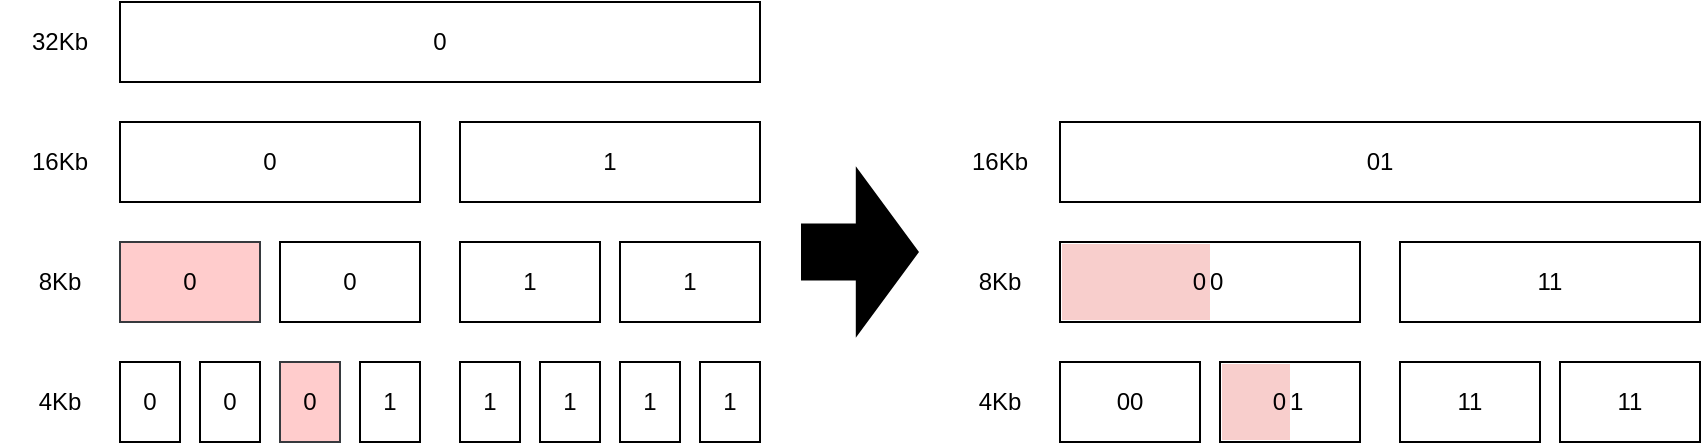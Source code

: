 <mxfile version="20.6.2" type="device"><diagram id="piX8YXHipWVPobK36yAV" name="Page-1"><mxGraphModel dx="1123" dy="661" grid="1" gridSize="10" guides="1" tooltips="1" connect="1" arrows="1" fold="1" page="1" pageScale="1" pageWidth="850" pageHeight="1100" math="0" shadow="0"><root><mxCell id="0"/><mxCell id="1" parent="0"/><mxCell id="vSCnTyhnhYTtzaDxIIhb-46" value="" style="shape=flexArrow;endArrow=classic;html=1;rounded=0;dashed=1;dashPattern=1 1;endWidth=56.4;endSize=10.2;width=28.4;fillColor=#000000;strokeColor=none;" parent="1" edge="1"><mxGeometry width="50" height="50" relative="1" as="geometry"><mxPoint x="540" y="150" as="sourcePoint"/><mxPoint x="600" y="150" as="targetPoint"/></mxGeometry></mxCell><mxCell id="IluRR9chPHxb5flww9RQ-20" value="0" style="rounded=0;whiteSpace=wrap;html=1;" vertex="1" parent="1"><mxGeometry x="200" y="25" width="320" height="40" as="geometry"/></mxCell><mxCell id="IluRR9chPHxb5flww9RQ-21" value="0" style="rounded=0;whiteSpace=wrap;html=1;fillColor=default;strokeColor=default;" vertex="1" parent="1"><mxGeometry x="200" y="85" width="150" height="40" as="geometry"/></mxCell><mxCell id="IluRR9chPHxb5flww9RQ-22" value="1" style="rounded=0;whiteSpace=wrap;html=1;" vertex="1" parent="1"><mxGeometry x="370" y="85" width="150" height="40" as="geometry"/></mxCell><mxCell id="IluRR9chPHxb5flww9RQ-23" value="0" style="rounded=0;whiteSpace=wrap;html=1;fillColor=#ffcccc;strokeColor=#36393d;" vertex="1" parent="1"><mxGeometry x="200" y="145" width="70" height="40" as="geometry"/></mxCell><mxCell id="IluRR9chPHxb5flww9RQ-24" value="0" style="rounded=0;whiteSpace=wrap;html=1;" vertex="1" parent="1"><mxGeometry x="280" y="145" width="70" height="40" as="geometry"/></mxCell><mxCell id="IluRR9chPHxb5flww9RQ-25" value="1" style="rounded=0;whiteSpace=wrap;html=1;fillColor=default;strokeColor=default;" vertex="1" parent="1"><mxGeometry x="370" y="145" width="70" height="40" as="geometry"/></mxCell><mxCell id="IluRR9chPHxb5flww9RQ-26" value="1" style="rounded=0;whiteSpace=wrap;html=1;" vertex="1" parent="1"><mxGeometry x="450" y="145" width="70" height="40" as="geometry"/></mxCell><mxCell id="IluRR9chPHxb5flww9RQ-27" value="8Kb" style="text;html=1;strokeColor=none;fillColor=none;align=center;verticalAlign=middle;whiteSpace=wrap;rounded=0;" vertex="1" parent="1"><mxGeometry x="140" y="150" width="60" height="30" as="geometry"/></mxCell><mxCell id="IluRR9chPHxb5flww9RQ-28" value="4Kb" style="text;html=1;strokeColor=none;fillColor=none;align=center;verticalAlign=middle;whiteSpace=wrap;rounded=0;" vertex="1" parent="1"><mxGeometry x="140" y="210" width="60" height="30" as="geometry"/></mxCell><mxCell id="IluRR9chPHxb5flww9RQ-29" value="16Kb" style="text;html=1;strokeColor=none;fillColor=none;align=center;verticalAlign=middle;whiteSpace=wrap;rounded=0;" vertex="1" parent="1"><mxGeometry x="140" y="90" width="60" height="30" as="geometry"/></mxCell><mxCell id="IluRR9chPHxb5flww9RQ-30" value="0" style="rounded=0;whiteSpace=wrap;html=1;" vertex="1" parent="1"><mxGeometry x="200" y="205" width="30" height="40" as="geometry"/></mxCell><mxCell id="IluRR9chPHxb5flww9RQ-31" value="0" style="rounded=0;whiteSpace=wrap;html=1;" vertex="1" parent="1"><mxGeometry x="240" y="205" width="30" height="40" as="geometry"/></mxCell><mxCell id="IluRR9chPHxb5flww9RQ-32" value="0" style="rounded=0;whiteSpace=wrap;html=1;fillColor=#ffcccc;strokeColor=#36393d;" vertex="1" parent="1"><mxGeometry x="280" y="205" width="30" height="40" as="geometry"/></mxCell><mxCell id="IluRR9chPHxb5flww9RQ-33" value="1" style="rounded=0;whiteSpace=wrap;html=1;" vertex="1" parent="1"><mxGeometry x="320" y="205" width="30" height="40" as="geometry"/></mxCell><mxCell id="IluRR9chPHxb5flww9RQ-34" value="1" style="rounded=0;whiteSpace=wrap;html=1;" vertex="1" parent="1"><mxGeometry x="370" y="205" width="30" height="40" as="geometry"/></mxCell><mxCell id="IluRR9chPHxb5flww9RQ-35" value="1" style="rounded=0;whiteSpace=wrap;html=1;" vertex="1" parent="1"><mxGeometry x="410" y="205" width="30" height="40" as="geometry"/></mxCell><mxCell id="IluRR9chPHxb5flww9RQ-36" value="1" style="rounded=0;whiteSpace=wrap;html=1;" vertex="1" parent="1"><mxGeometry x="450" y="205" width="30" height="40" as="geometry"/></mxCell><mxCell id="IluRR9chPHxb5flww9RQ-37" value="1" style="rounded=0;whiteSpace=wrap;html=1;" vertex="1" parent="1"><mxGeometry x="490" y="205" width="30" height="40" as="geometry"/></mxCell><mxCell id="IluRR9chPHxb5flww9RQ-38" value="32Kb" style="text;html=1;strokeColor=none;fillColor=none;align=center;verticalAlign=middle;whiteSpace=wrap;rounded=0;" vertex="1" parent="1"><mxGeometry x="140" y="30" width="60" height="30" as="geometry"/></mxCell><mxCell id="IluRR9chPHxb5flww9RQ-56" value="01" style="rounded=0;whiteSpace=wrap;html=1;" vertex="1" parent="1"><mxGeometry x="670" y="85" width="320" height="40" as="geometry"/></mxCell><mxCell id="IluRR9chPHxb5flww9RQ-57" value="00" style="rounded=0;whiteSpace=wrap;html=1;fillColor=default;strokeColor=default;" vertex="1" parent="1"><mxGeometry x="670" y="145" width="150" height="40" as="geometry"/></mxCell><mxCell id="IluRR9chPHxb5flww9RQ-58" value="11" style="rounded=0;whiteSpace=wrap;html=1;" vertex="1" parent="1"><mxGeometry x="840" y="145" width="150" height="40" as="geometry"/></mxCell><mxCell id="IluRR9chPHxb5flww9RQ-59" value="00" style="rounded=0;whiteSpace=wrap;html=1;fillColor=default;strokeColor=default;" vertex="1" parent="1"><mxGeometry x="670" y="205" width="70" height="40" as="geometry"/></mxCell><mxCell id="IluRR9chPHxb5flww9RQ-60" value="01" style="rounded=0;whiteSpace=wrap;html=1;" vertex="1" parent="1"><mxGeometry x="750" y="205" width="70" height="40" as="geometry"/></mxCell><mxCell id="IluRR9chPHxb5flww9RQ-61" value="11" style="rounded=0;whiteSpace=wrap;html=1;fillColor=default;strokeColor=default;" vertex="1" parent="1"><mxGeometry x="840" y="205" width="70" height="40" as="geometry"/></mxCell><mxCell id="IluRR9chPHxb5flww9RQ-62" value="11" style="rounded=0;whiteSpace=wrap;html=1;" vertex="1" parent="1"><mxGeometry x="920" y="205" width="70" height="40" as="geometry"/></mxCell><mxCell id="IluRR9chPHxb5flww9RQ-63" value="4Kb" style="text;html=1;strokeColor=none;fillColor=none;align=center;verticalAlign=middle;whiteSpace=wrap;rounded=0;" vertex="1" parent="1"><mxGeometry x="610" y="210" width="60" height="30" as="geometry"/></mxCell><mxCell id="IluRR9chPHxb5flww9RQ-64" value="8Kb" style="text;html=1;strokeColor=none;fillColor=none;align=center;verticalAlign=middle;whiteSpace=wrap;rounded=0;" vertex="1" parent="1"><mxGeometry x="610" y="150" width="60" height="30" as="geometry"/></mxCell><mxCell id="IluRR9chPHxb5flww9RQ-65" value="16Kb" style="text;html=1;strokeColor=none;fillColor=none;align=center;verticalAlign=middle;whiteSpace=wrap;rounded=0;" vertex="1" parent="1"><mxGeometry x="610" y="90" width="60" height="30" as="geometry"/></mxCell><mxCell id="IluRR9chPHxb5flww9RQ-66" value="&lt;div align=&quot;right&quot;&gt;0&lt;/div&gt;" style="rounded=0;whiteSpace=wrap;html=1;strokeColor=none;fillColor=#f8cecc;align=right;" vertex="1" parent="1"><mxGeometry x="671" y="146" width="74" height="38" as="geometry"/></mxCell><mxCell id="IluRR9chPHxb5flww9RQ-67" value="&lt;div align=&quot;right&quot;&gt;0&lt;/div&gt;" style="rounded=0;whiteSpace=wrap;html=1;strokeColor=none;fillColor=#f8cecc;align=right;" vertex="1" parent="1"><mxGeometry x="751" y="206" width="34" height="38" as="geometry"/></mxCell></root></mxGraphModel></diagram></mxfile>